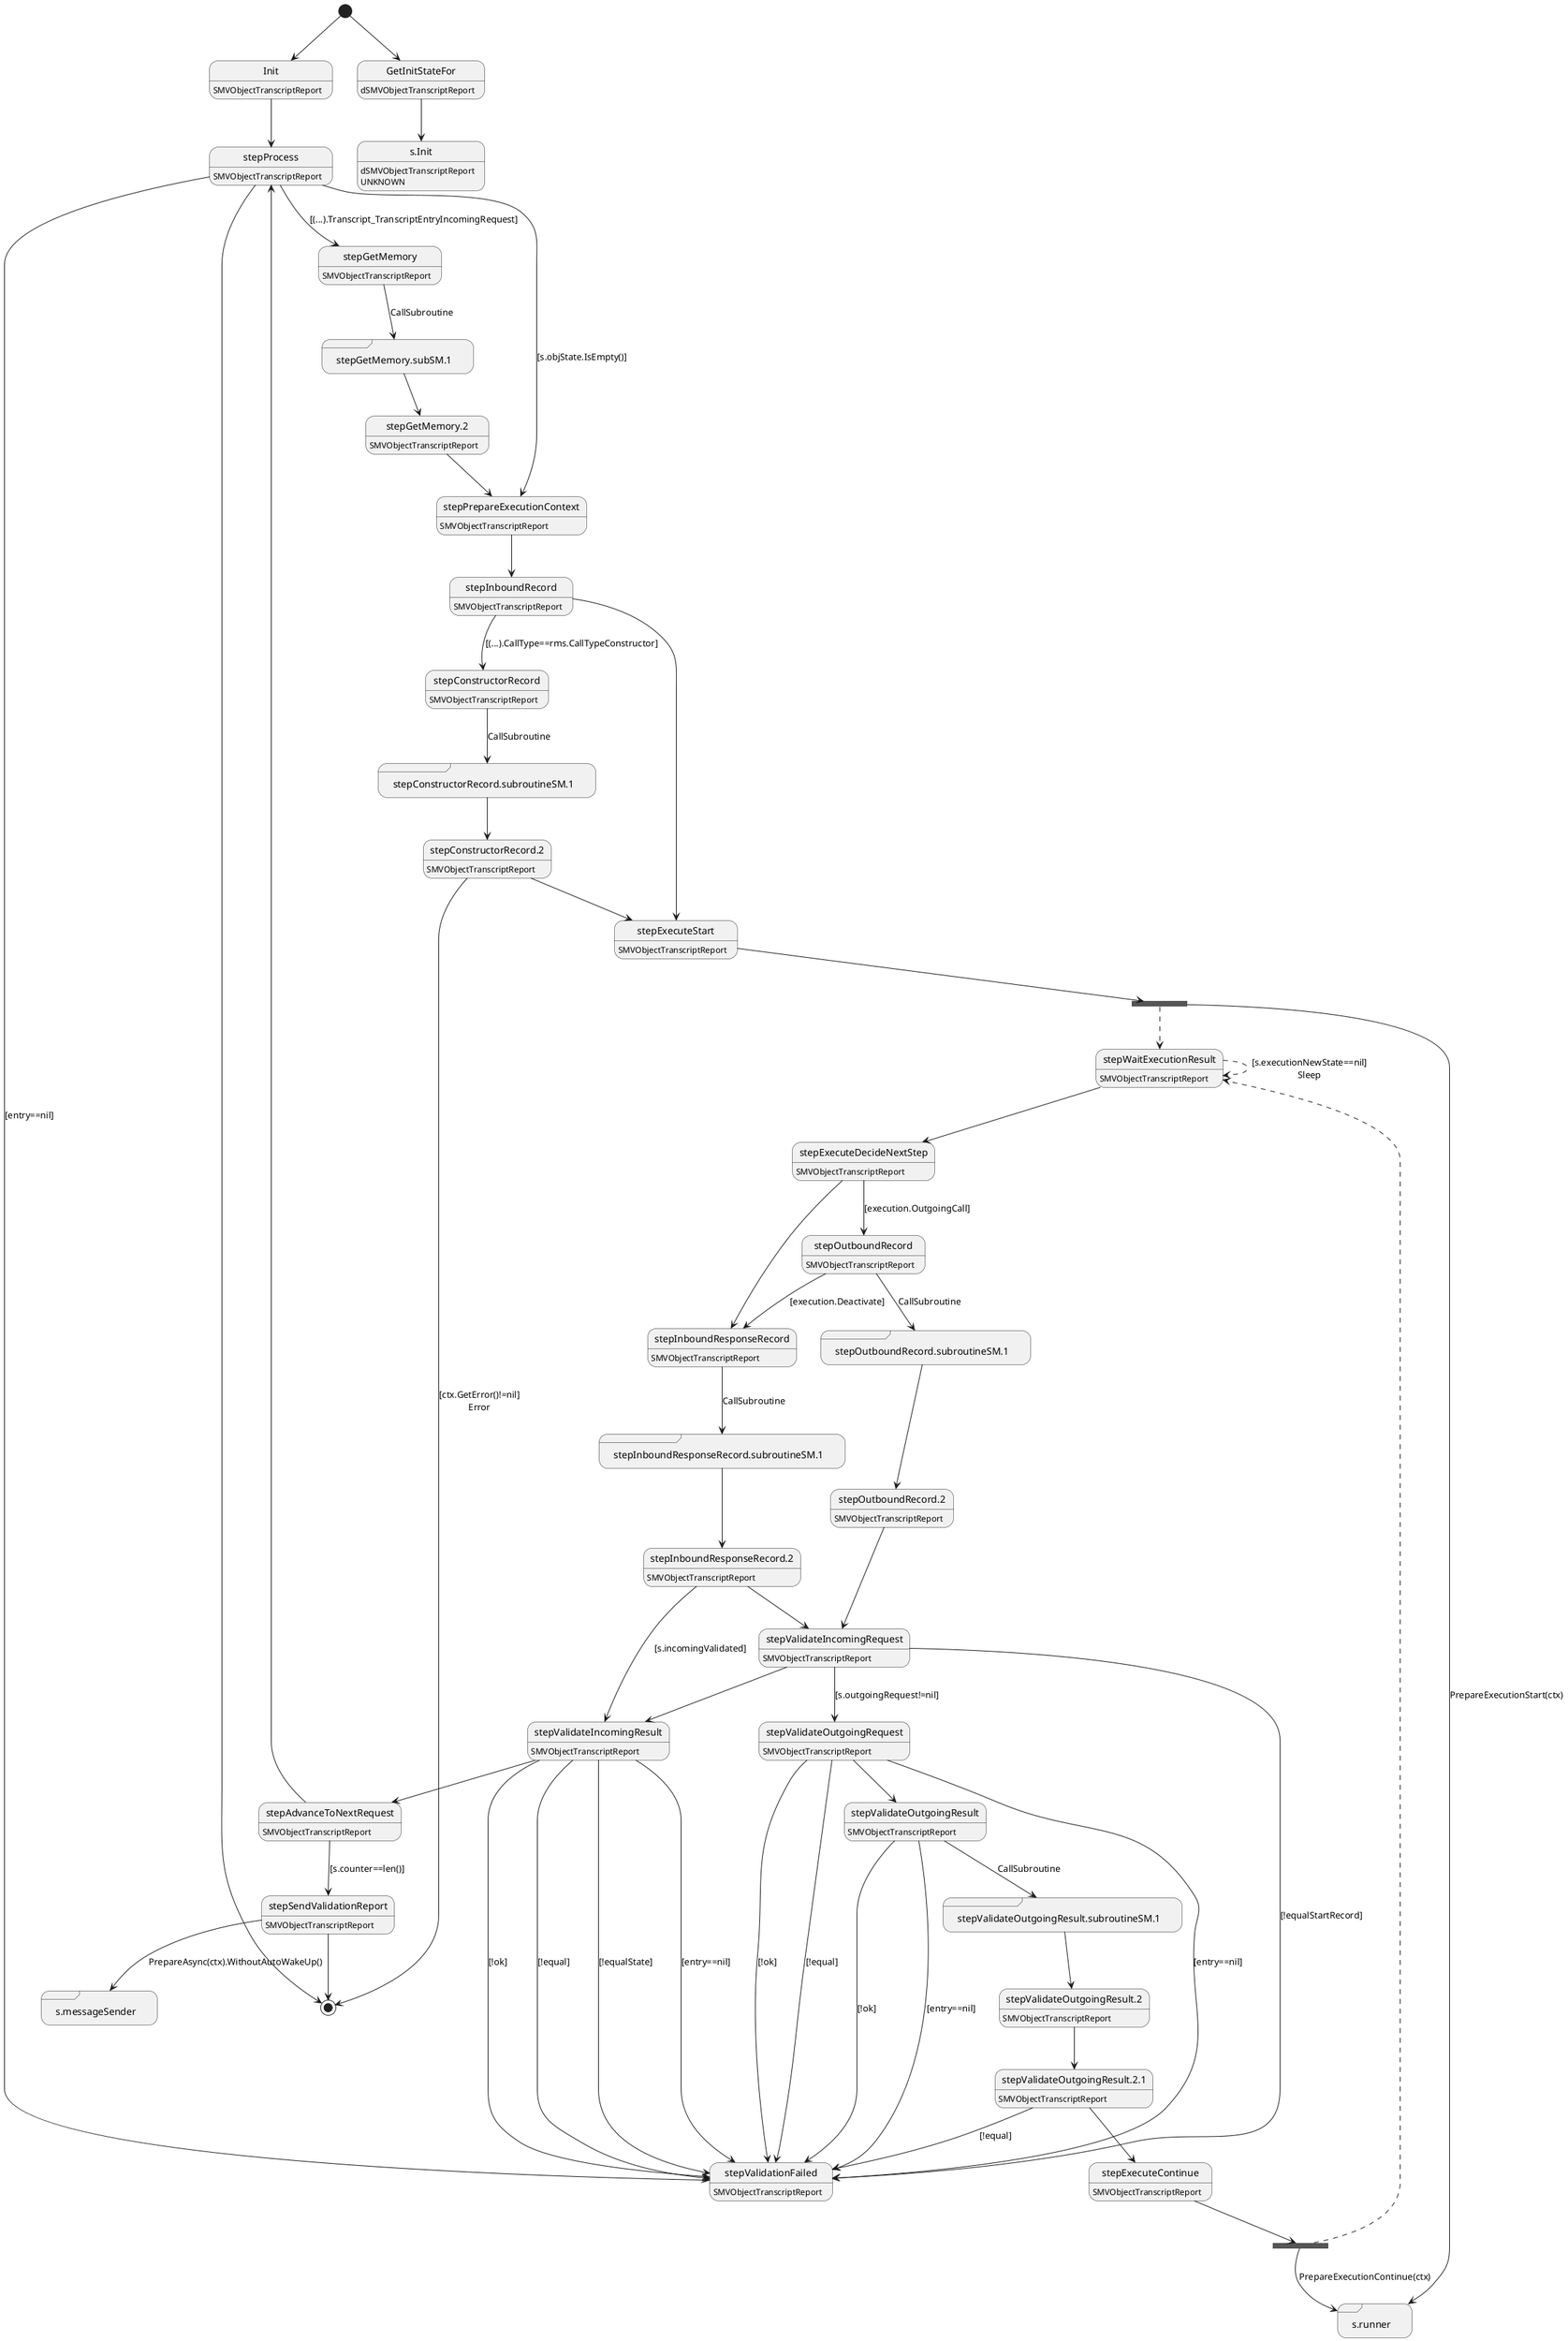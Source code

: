 @startuml
state "Init" as T01_S001
T01_S001 : SMVObjectTranscriptReport
[*] --> T01_S001
T01_S001 --> T01_S002
state "s.messageSender" as T01_S032 <<sdlreceive>>
state "s.runner" as T01_S012 <<sdlreceive>>
T01_S012 : DUPLICATE
state "stepAdvanceToNextRequest" as T01_S030
T01_S030 : SMVObjectTranscriptReport
T01_S030 --> T01_S031 : [s.counter==len()]
T01_S030 --> T01_S002
state "stepConstructorRecord" as T01_S008
T01_S008 : SMVObjectTranscriptReport
T01_S008 --> T01_S009 : CallSubroutine
state "stepConstructorRecord.2" as T01_S010
T01_S010 : SMVObjectTranscriptReport
T01_S010 --> [*] : [ctx.GetError()!=nil]\nError
T01_S010 --> T01_S011
state "stepConstructorRecord.subroutineSM.1" as T01_S009 <<sdlreceive>>
T01_S009 --> T01_S010
state "stepExecuteContinue" as T01_S023
T01_S023 : SMVObjectTranscriptReport
state T01_U001 <<fork>>
T01_S023 --> T01_U001
T01_U001 --> T01_S012 : PrepareExecutionContinue(ctx)
T01_U001 --[dashed]> T01_S013
state "stepExecuteDecideNextStep" as T01_S014
T01_S014 : SMVObjectTranscriptReport
T01_S014 --> T01_S015 : [execution.OutgoingCall]
T01_S014 --> T01_S024
state "stepExecuteStart" as T01_S011
T01_S011 : SMVObjectTranscriptReport
state T01_U002 <<fork>>
T01_S011 --> T01_U002
T01_U002 --> T01_S012 : PrepareExecutionStart(ctx)
T01_U002 --[dashed]> T01_S013
state "stepGetMemory" as T01_S003
T01_S003 : SMVObjectTranscriptReport
T01_S003 --> T01_S004 : CallSubroutine
state "stepGetMemory.2" as T01_S005
T01_S005 : SMVObjectTranscriptReport
T01_S005 --> T01_S006
state "stepGetMemory.subSM.1" as T01_S004 <<sdlreceive>>
T01_S004 --> T01_S005
state "stepInboundRecord" as T01_S007
T01_S007 : SMVObjectTranscriptReport
T01_S007 --> T01_S008 : [(...).CallType==rms.CallTypeConstructor]
T01_S007 --> T01_S011
state "stepInboundResponseRecord" as T01_S024
T01_S024 : SMVObjectTranscriptReport
T01_S024 --> T01_S025 : CallSubroutine
state "stepInboundResponseRecord.2" as T01_S026
T01_S026 : SMVObjectTranscriptReport
T01_S026 --> T01_S028 : [s.incomingValidated]
T01_S026 --> T01_S027
state "stepInboundResponseRecord.subroutineSM.1" as T01_S025 <<sdlreceive>>
T01_S025 --> T01_S026
state "stepOutboundRecord" as T01_S015
T01_S015 : SMVObjectTranscriptReport
T01_S015 --> T01_S024 : [execution.Deactivate]
T01_S015 --> T01_S016 : CallSubroutine
state "stepOutboundRecord.2" as T01_S017
T01_S017 : SMVObjectTranscriptReport
T01_S017 --> T01_S027
state "stepOutboundRecord.subroutineSM.1" as T01_S016 <<sdlreceive>>
T01_S016 --> T01_S017
state "stepPrepareExecutionContext" as T01_S006
T01_S006 : SMVObjectTranscriptReport
T01_S006 --> T01_S007
state "stepProcess" as T01_S002
T01_S002 : SMVObjectTranscriptReport
T01_S002 --> T01_S029 : [entry==nil]
T01_S002 --> T01_S006 : [s.objState.IsEmpty()]
T01_S002 --> T01_S003 : [(...).Transcript_TranscriptEntryIncomingRequest]
T01_S002 --> [*]
state "stepSendValidationReport" as T01_S031
T01_S031 : SMVObjectTranscriptReport
T01_S031 --> T01_S032 : PrepareAsync(ctx).WithoutAutoWakeUp()
T01_S031 --> [*]
state "stepValidateIncomingRequest" as T01_S027
T01_S027 : SMVObjectTranscriptReport
T01_S027 --> T01_S029 : [!equalStartRecord]
T01_S027 --> T01_S018 : [s.outgoingRequest!=nil]
T01_S027 --> T01_S028
state "stepValidateIncomingResult" as T01_S028
T01_S028 : SMVObjectTranscriptReport
T01_S028 --> T01_S029 : [entry==nil]
T01_S028 --> T01_S029 : [!ok]
T01_S028 --> T01_S029 : [!equal]
T01_S028 --> T01_S029 : [!equalState]
T01_S028 --> T01_S030
state "stepValidateOutgoingRequest" as T01_S018
T01_S018 : SMVObjectTranscriptReport
T01_S018 --> T01_S029 : [entry==nil]
T01_S018 --> T01_S029 : [!ok]
T01_S018 --> T01_S029 : [!equal]
T01_S018 --> T01_S019
state "stepValidateOutgoingResult" as T01_S019
T01_S019 : SMVObjectTranscriptReport
T01_S019 --> T01_S029 : [entry==nil]
T01_S019 --> T01_S029 : [!ok]
T01_S019 --> T01_S020 : CallSubroutine
state "stepValidateOutgoingResult.2" as T01_S021
T01_S021 : SMVObjectTranscriptReport
T01_S021 --> T01_S022
state "stepValidateOutgoingResult.2.1" as T01_S022
T01_S022 : SMVObjectTranscriptReport
T01_S022 --> T01_S029 : [!equal]
T01_S022 --> T01_S023
state "stepValidateOutgoingResult.subroutineSM.1" as T01_S020 <<sdlreceive>>
T01_S020 --> T01_S021
state "stepValidationFailed" as T01_S029
T01_S029 : SMVObjectTranscriptReport
state "stepWaitExecutionResult" as T01_S013
T01_S013 : SMVObjectTranscriptReport
T01_S013 --[dashed]> T01_S013 : [s.executionNewState==nil]\nSleep
T01_S013 --> T01_S014
state "GetInitStateFor" as T00_S001
T00_S001 : dSMVObjectTranscriptReport
[*] --> T00_S001
state "s.Init" as T00_U003
T00_U003 : dSMVObjectTranscriptReport
T00_U003 : UNKNOWN 
T00_S001 --> T00_U003
@enduml
